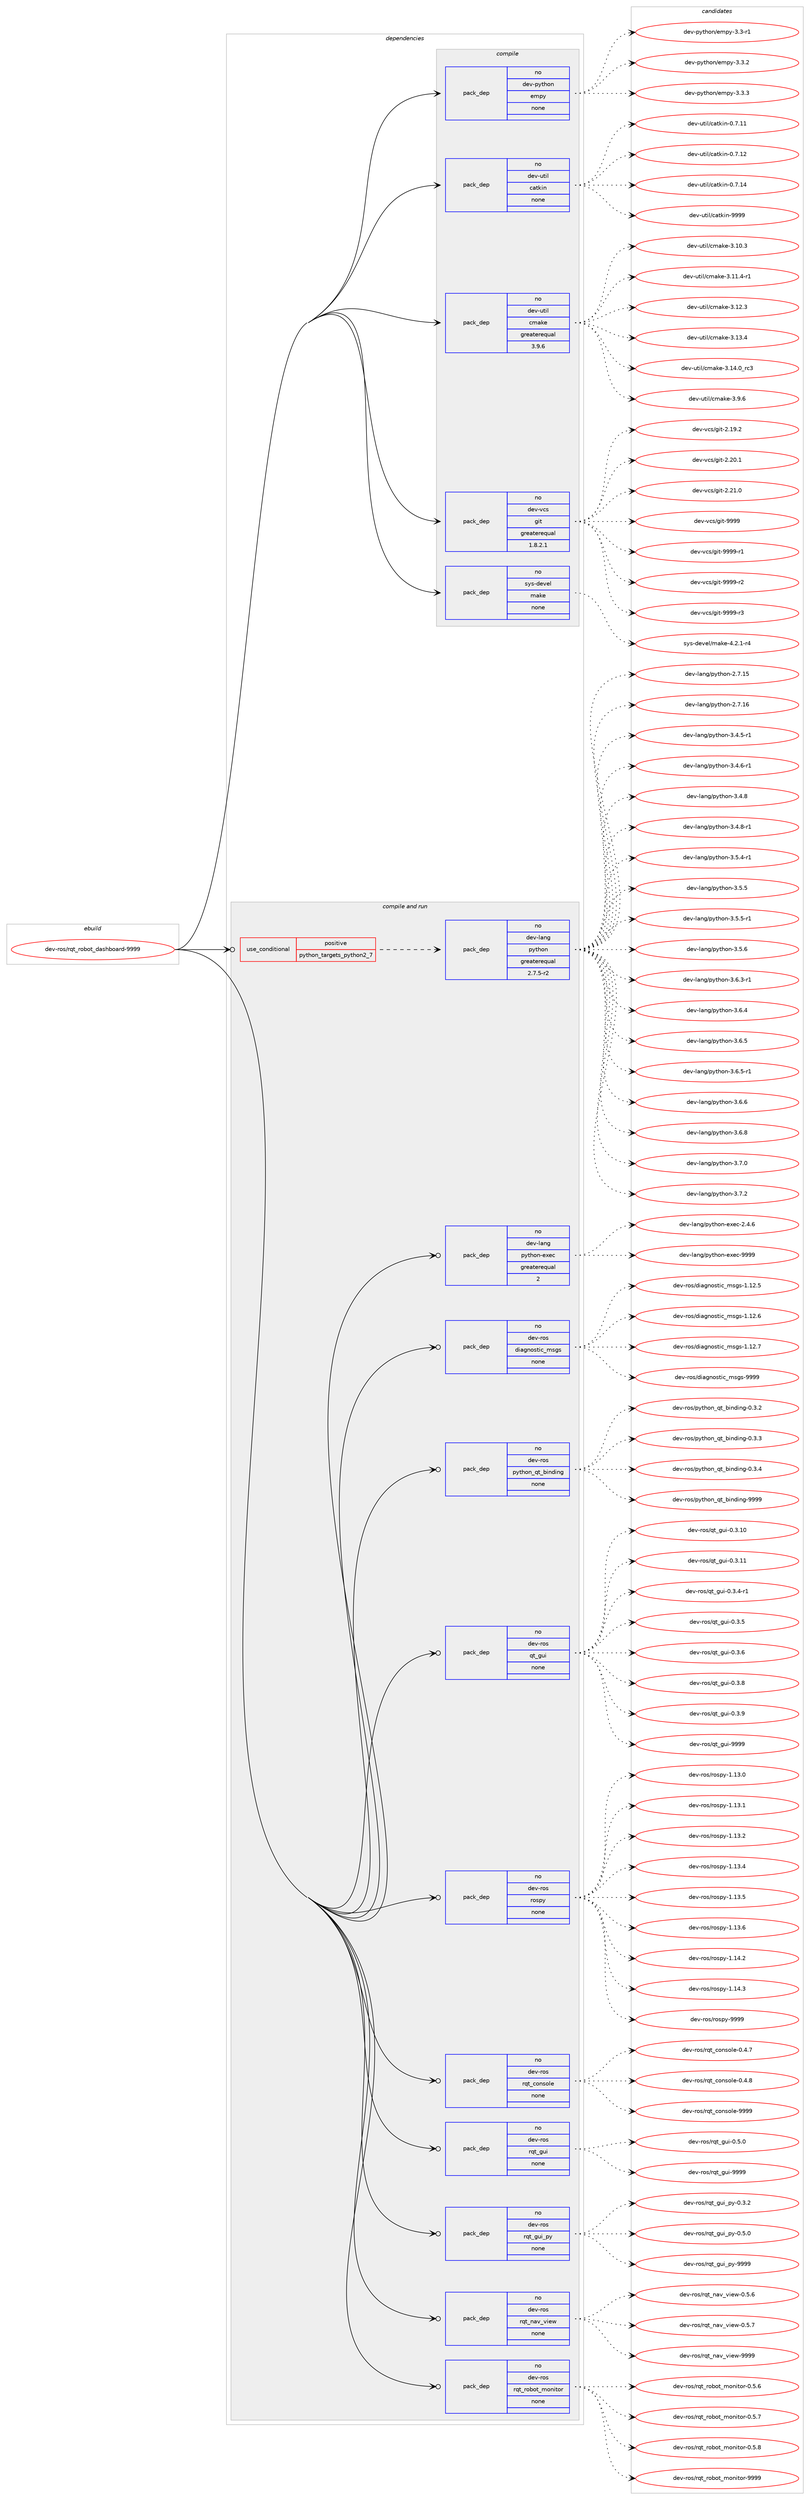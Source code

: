 digraph prolog {

# *************
# Graph options
# *************

newrank=true;
concentrate=true;
compound=true;
graph [rankdir=LR,fontname=Helvetica,fontsize=10,ranksep=1.5];#, ranksep=2.5, nodesep=0.2];
edge  [arrowhead=vee];
node  [fontname=Helvetica,fontsize=10];

# **********
# The ebuild
# **********

subgraph cluster_leftcol {
color=gray;
rank=same;
label=<<i>ebuild</i>>;
id [label="dev-ros/rqt_robot_dashboard-9999", color=red, width=4, href="../dev-ros/rqt_robot_dashboard-9999.svg"];
}

# ****************
# The dependencies
# ****************

subgraph cluster_midcol {
color=gray;
label=<<i>dependencies</i>>;
subgraph cluster_compile {
fillcolor="#eeeeee";
style=filled;
label=<<i>compile</i>>;
subgraph pack1055965 {
dependency1469891 [label=<<TABLE BORDER="0" CELLBORDER="1" CELLSPACING="0" CELLPADDING="4" WIDTH="220"><TR><TD ROWSPAN="6" CELLPADDING="30">pack_dep</TD></TR><TR><TD WIDTH="110">no</TD></TR><TR><TD>dev-python</TD></TR><TR><TD>empy</TD></TR><TR><TD>none</TD></TR><TR><TD></TD></TR></TABLE>>, shape=none, color=blue];
}
id:e -> dependency1469891:w [weight=20,style="solid",arrowhead="vee"];
subgraph pack1055966 {
dependency1469892 [label=<<TABLE BORDER="0" CELLBORDER="1" CELLSPACING="0" CELLPADDING="4" WIDTH="220"><TR><TD ROWSPAN="6" CELLPADDING="30">pack_dep</TD></TR><TR><TD WIDTH="110">no</TD></TR><TR><TD>dev-util</TD></TR><TR><TD>catkin</TD></TR><TR><TD>none</TD></TR><TR><TD></TD></TR></TABLE>>, shape=none, color=blue];
}
id:e -> dependency1469892:w [weight=20,style="solid",arrowhead="vee"];
subgraph pack1055967 {
dependency1469893 [label=<<TABLE BORDER="0" CELLBORDER="1" CELLSPACING="0" CELLPADDING="4" WIDTH="220"><TR><TD ROWSPAN="6" CELLPADDING="30">pack_dep</TD></TR><TR><TD WIDTH="110">no</TD></TR><TR><TD>dev-util</TD></TR><TR><TD>cmake</TD></TR><TR><TD>greaterequal</TD></TR><TR><TD>3.9.6</TD></TR></TABLE>>, shape=none, color=blue];
}
id:e -> dependency1469893:w [weight=20,style="solid",arrowhead="vee"];
subgraph pack1055968 {
dependency1469894 [label=<<TABLE BORDER="0" CELLBORDER="1" CELLSPACING="0" CELLPADDING="4" WIDTH="220"><TR><TD ROWSPAN="6" CELLPADDING="30">pack_dep</TD></TR><TR><TD WIDTH="110">no</TD></TR><TR><TD>dev-vcs</TD></TR><TR><TD>git</TD></TR><TR><TD>greaterequal</TD></TR><TR><TD>1.8.2.1</TD></TR></TABLE>>, shape=none, color=blue];
}
id:e -> dependency1469894:w [weight=20,style="solid",arrowhead="vee"];
subgraph pack1055969 {
dependency1469895 [label=<<TABLE BORDER="0" CELLBORDER="1" CELLSPACING="0" CELLPADDING="4" WIDTH="220"><TR><TD ROWSPAN="6" CELLPADDING="30">pack_dep</TD></TR><TR><TD WIDTH="110">no</TD></TR><TR><TD>sys-devel</TD></TR><TR><TD>make</TD></TR><TR><TD>none</TD></TR><TR><TD></TD></TR></TABLE>>, shape=none, color=blue];
}
id:e -> dependency1469895:w [weight=20,style="solid",arrowhead="vee"];
}
subgraph cluster_compileandrun {
fillcolor="#eeeeee";
style=filled;
label=<<i>compile and run</i>>;
subgraph cond390536 {
dependency1469896 [label=<<TABLE BORDER="0" CELLBORDER="1" CELLSPACING="0" CELLPADDING="4"><TR><TD ROWSPAN="3" CELLPADDING="10">use_conditional</TD></TR><TR><TD>positive</TD></TR><TR><TD>python_targets_python2_7</TD></TR></TABLE>>, shape=none, color=red];
subgraph pack1055970 {
dependency1469897 [label=<<TABLE BORDER="0" CELLBORDER="1" CELLSPACING="0" CELLPADDING="4" WIDTH="220"><TR><TD ROWSPAN="6" CELLPADDING="30">pack_dep</TD></TR><TR><TD WIDTH="110">no</TD></TR><TR><TD>dev-lang</TD></TR><TR><TD>python</TD></TR><TR><TD>greaterequal</TD></TR><TR><TD>2.7.5-r2</TD></TR></TABLE>>, shape=none, color=blue];
}
dependency1469896:e -> dependency1469897:w [weight=20,style="dashed",arrowhead="vee"];
}
id:e -> dependency1469896:w [weight=20,style="solid",arrowhead="odotvee"];
subgraph pack1055971 {
dependency1469898 [label=<<TABLE BORDER="0" CELLBORDER="1" CELLSPACING="0" CELLPADDING="4" WIDTH="220"><TR><TD ROWSPAN="6" CELLPADDING="30">pack_dep</TD></TR><TR><TD WIDTH="110">no</TD></TR><TR><TD>dev-lang</TD></TR><TR><TD>python-exec</TD></TR><TR><TD>greaterequal</TD></TR><TR><TD>2</TD></TR></TABLE>>, shape=none, color=blue];
}
id:e -> dependency1469898:w [weight=20,style="solid",arrowhead="odotvee"];
subgraph pack1055972 {
dependency1469899 [label=<<TABLE BORDER="0" CELLBORDER="1" CELLSPACING="0" CELLPADDING="4" WIDTH="220"><TR><TD ROWSPAN="6" CELLPADDING="30">pack_dep</TD></TR><TR><TD WIDTH="110">no</TD></TR><TR><TD>dev-ros</TD></TR><TR><TD>diagnostic_msgs</TD></TR><TR><TD>none</TD></TR><TR><TD></TD></TR></TABLE>>, shape=none, color=blue];
}
id:e -> dependency1469899:w [weight=20,style="solid",arrowhead="odotvee"];
subgraph pack1055973 {
dependency1469900 [label=<<TABLE BORDER="0" CELLBORDER="1" CELLSPACING="0" CELLPADDING="4" WIDTH="220"><TR><TD ROWSPAN="6" CELLPADDING="30">pack_dep</TD></TR><TR><TD WIDTH="110">no</TD></TR><TR><TD>dev-ros</TD></TR><TR><TD>python_qt_binding</TD></TR><TR><TD>none</TD></TR><TR><TD></TD></TR></TABLE>>, shape=none, color=blue];
}
id:e -> dependency1469900:w [weight=20,style="solid",arrowhead="odotvee"];
subgraph pack1055974 {
dependency1469901 [label=<<TABLE BORDER="0" CELLBORDER="1" CELLSPACING="0" CELLPADDING="4" WIDTH="220"><TR><TD ROWSPAN="6" CELLPADDING="30">pack_dep</TD></TR><TR><TD WIDTH="110">no</TD></TR><TR><TD>dev-ros</TD></TR><TR><TD>qt_gui</TD></TR><TR><TD>none</TD></TR><TR><TD></TD></TR></TABLE>>, shape=none, color=blue];
}
id:e -> dependency1469901:w [weight=20,style="solid",arrowhead="odotvee"];
subgraph pack1055975 {
dependency1469902 [label=<<TABLE BORDER="0" CELLBORDER="1" CELLSPACING="0" CELLPADDING="4" WIDTH="220"><TR><TD ROWSPAN="6" CELLPADDING="30">pack_dep</TD></TR><TR><TD WIDTH="110">no</TD></TR><TR><TD>dev-ros</TD></TR><TR><TD>rospy</TD></TR><TR><TD>none</TD></TR><TR><TD></TD></TR></TABLE>>, shape=none, color=blue];
}
id:e -> dependency1469902:w [weight=20,style="solid",arrowhead="odotvee"];
subgraph pack1055976 {
dependency1469903 [label=<<TABLE BORDER="0" CELLBORDER="1" CELLSPACING="0" CELLPADDING="4" WIDTH="220"><TR><TD ROWSPAN="6" CELLPADDING="30">pack_dep</TD></TR><TR><TD WIDTH="110">no</TD></TR><TR><TD>dev-ros</TD></TR><TR><TD>rqt_console</TD></TR><TR><TD>none</TD></TR><TR><TD></TD></TR></TABLE>>, shape=none, color=blue];
}
id:e -> dependency1469903:w [weight=20,style="solid",arrowhead="odotvee"];
subgraph pack1055977 {
dependency1469904 [label=<<TABLE BORDER="0" CELLBORDER="1" CELLSPACING="0" CELLPADDING="4" WIDTH="220"><TR><TD ROWSPAN="6" CELLPADDING="30">pack_dep</TD></TR><TR><TD WIDTH="110">no</TD></TR><TR><TD>dev-ros</TD></TR><TR><TD>rqt_gui</TD></TR><TR><TD>none</TD></TR><TR><TD></TD></TR></TABLE>>, shape=none, color=blue];
}
id:e -> dependency1469904:w [weight=20,style="solid",arrowhead="odotvee"];
subgraph pack1055978 {
dependency1469905 [label=<<TABLE BORDER="0" CELLBORDER="1" CELLSPACING="0" CELLPADDING="4" WIDTH="220"><TR><TD ROWSPAN="6" CELLPADDING="30">pack_dep</TD></TR><TR><TD WIDTH="110">no</TD></TR><TR><TD>dev-ros</TD></TR><TR><TD>rqt_gui_py</TD></TR><TR><TD>none</TD></TR><TR><TD></TD></TR></TABLE>>, shape=none, color=blue];
}
id:e -> dependency1469905:w [weight=20,style="solid",arrowhead="odotvee"];
subgraph pack1055979 {
dependency1469906 [label=<<TABLE BORDER="0" CELLBORDER="1" CELLSPACING="0" CELLPADDING="4" WIDTH="220"><TR><TD ROWSPAN="6" CELLPADDING="30">pack_dep</TD></TR><TR><TD WIDTH="110">no</TD></TR><TR><TD>dev-ros</TD></TR><TR><TD>rqt_nav_view</TD></TR><TR><TD>none</TD></TR><TR><TD></TD></TR></TABLE>>, shape=none, color=blue];
}
id:e -> dependency1469906:w [weight=20,style="solid",arrowhead="odotvee"];
subgraph pack1055980 {
dependency1469907 [label=<<TABLE BORDER="0" CELLBORDER="1" CELLSPACING="0" CELLPADDING="4" WIDTH="220"><TR><TD ROWSPAN="6" CELLPADDING="30">pack_dep</TD></TR><TR><TD WIDTH="110">no</TD></TR><TR><TD>dev-ros</TD></TR><TR><TD>rqt_robot_monitor</TD></TR><TR><TD>none</TD></TR><TR><TD></TD></TR></TABLE>>, shape=none, color=blue];
}
id:e -> dependency1469907:w [weight=20,style="solid",arrowhead="odotvee"];
}
subgraph cluster_run {
fillcolor="#eeeeee";
style=filled;
label=<<i>run</i>>;
}
}

# **************
# The candidates
# **************

subgraph cluster_choices {
rank=same;
color=gray;
label=<<i>candidates</i>>;

subgraph choice1055965 {
color=black;
nodesep=1;
choice1001011184511212111610411111047101109112121455146514511449 [label="dev-python/empy-3.3-r1", color=red, width=4,href="../dev-python/empy-3.3-r1.svg"];
choice1001011184511212111610411111047101109112121455146514650 [label="dev-python/empy-3.3.2", color=red, width=4,href="../dev-python/empy-3.3.2.svg"];
choice1001011184511212111610411111047101109112121455146514651 [label="dev-python/empy-3.3.3", color=red, width=4,href="../dev-python/empy-3.3.3.svg"];
dependency1469891:e -> choice1001011184511212111610411111047101109112121455146514511449:w [style=dotted,weight="100"];
dependency1469891:e -> choice1001011184511212111610411111047101109112121455146514650:w [style=dotted,weight="100"];
dependency1469891:e -> choice1001011184511212111610411111047101109112121455146514651:w [style=dotted,weight="100"];
}
subgraph choice1055966 {
color=black;
nodesep=1;
choice1001011184511711610510847999711610710511045484655464949 [label="dev-util/catkin-0.7.11", color=red, width=4,href="../dev-util/catkin-0.7.11.svg"];
choice1001011184511711610510847999711610710511045484655464950 [label="dev-util/catkin-0.7.12", color=red, width=4,href="../dev-util/catkin-0.7.12.svg"];
choice1001011184511711610510847999711610710511045484655464952 [label="dev-util/catkin-0.7.14", color=red, width=4,href="../dev-util/catkin-0.7.14.svg"];
choice100101118451171161051084799971161071051104557575757 [label="dev-util/catkin-9999", color=red, width=4,href="../dev-util/catkin-9999.svg"];
dependency1469892:e -> choice1001011184511711610510847999711610710511045484655464949:w [style=dotted,weight="100"];
dependency1469892:e -> choice1001011184511711610510847999711610710511045484655464950:w [style=dotted,weight="100"];
dependency1469892:e -> choice1001011184511711610510847999711610710511045484655464952:w [style=dotted,weight="100"];
dependency1469892:e -> choice100101118451171161051084799971161071051104557575757:w [style=dotted,weight="100"];
}
subgraph choice1055967 {
color=black;
nodesep=1;
choice1001011184511711610510847991099710710145514649484651 [label="dev-util/cmake-3.10.3", color=red, width=4,href="../dev-util/cmake-3.10.3.svg"];
choice10010111845117116105108479910997107101455146494946524511449 [label="dev-util/cmake-3.11.4-r1", color=red, width=4,href="../dev-util/cmake-3.11.4-r1.svg"];
choice1001011184511711610510847991099710710145514649504651 [label="dev-util/cmake-3.12.3", color=red, width=4,href="../dev-util/cmake-3.12.3.svg"];
choice1001011184511711610510847991099710710145514649514652 [label="dev-util/cmake-3.13.4", color=red, width=4,href="../dev-util/cmake-3.13.4.svg"];
choice1001011184511711610510847991099710710145514649524648951149951 [label="dev-util/cmake-3.14.0_rc3", color=red, width=4,href="../dev-util/cmake-3.14.0_rc3.svg"];
choice10010111845117116105108479910997107101455146574654 [label="dev-util/cmake-3.9.6", color=red, width=4,href="../dev-util/cmake-3.9.6.svg"];
dependency1469893:e -> choice1001011184511711610510847991099710710145514649484651:w [style=dotted,weight="100"];
dependency1469893:e -> choice10010111845117116105108479910997107101455146494946524511449:w [style=dotted,weight="100"];
dependency1469893:e -> choice1001011184511711610510847991099710710145514649504651:w [style=dotted,weight="100"];
dependency1469893:e -> choice1001011184511711610510847991099710710145514649514652:w [style=dotted,weight="100"];
dependency1469893:e -> choice1001011184511711610510847991099710710145514649524648951149951:w [style=dotted,weight="100"];
dependency1469893:e -> choice10010111845117116105108479910997107101455146574654:w [style=dotted,weight="100"];
}
subgraph choice1055968 {
color=black;
nodesep=1;
choice10010111845118991154710310511645504649574650 [label="dev-vcs/git-2.19.2", color=red, width=4,href="../dev-vcs/git-2.19.2.svg"];
choice10010111845118991154710310511645504650484649 [label="dev-vcs/git-2.20.1", color=red, width=4,href="../dev-vcs/git-2.20.1.svg"];
choice10010111845118991154710310511645504650494648 [label="dev-vcs/git-2.21.0", color=red, width=4,href="../dev-vcs/git-2.21.0.svg"];
choice1001011184511899115471031051164557575757 [label="dev-vcs/git-9999", color=red, width=4,href="../dev-vcs/git-9999.svg"];
choice10010111845118991154710310511645575757574511449 [label="dev-vcs/git-9999-r1", color=red, width=4,href="../dev-vcs/git-9999-r1.svg"];
choice10010111845118991154710310511645575757574511450 [label="dev-vcs/git-9999-r2", color=red, width=4,href="../dev-vcs/git-9999-r2.svg"];
choice10010111845118991154710310511645575757574511451 [label="dev-vcs/git-9999-r3", color=red, width=4,href="../dev-vcs/git-9999-r3.svg"];
dependency1469894:e -> choice10010111845118991154710310511645504649574650:w [style=dotted,weight="100"];
dependency1469894:e -> choice10010111845118991154710310511645504650484649:w [style=dotted,weight="100"];
dependency1469894:e -> choice10010111845118991154710310511645504650494648:w [style=dotted,weight="100"];
dependency1469894:e -> choice1001011184511899115471031051164557575757:w [style=dotted,weight="100"];
dependency1469894:e -> choice10010111845118991154710310511645575757574511449:w [style=dotted,weight="100"];
dependency1469894:e -> choice10010111845118991154710310511645575757574511450:w [style=dotted,weight="100"];
dependency1469894:e -> choice10010111845118991154710310511645575757574511451:w [style=dotted,weight="100"];
}
subgraph choice1055969 {
color=black;
nodesep=1;
choice1151211154510010111810110847109971071014552465046494511452 [label="sys-devel/make-4.2.1-r4", color=red, width=4,href="../sys-devel/make-4.2.1-r4.svg"];
dependency1469895:e -> choice1151211154510010111810110847109971071014552465046494511452:w [style=dotted,weight="100"];
}
subgraph choice1055970 {
color=black;
nodesep=1;
choice10010111845108971101034711212111610411111045504655464953 [label="dev-lang/python-2.7.15", color=red, width=4,href="../dev-lang/python-2.7.15.svg"];
choice10010111845108971101034711212111610411111045504655464954 [label="dev-lang/python-2.7.16", color=red, width=4,href="../dev-lang/python-2.7.16.svg"];
choice1001011184510897110103471121211161041111104551465246534511449 [label="dev-lang/python-3.4.5-r1", color=red, width=4,href="../dev-lang/python-3.4.5-r1.svg"];
choice1001011184510897110103471121211161041111104551465246544511449 [label="dev-lang/python-3.4.6-r1", color=red, width=4,href="../dev-lang/python-3.4.6-r1.svg"];
choice100101118451089711010347112121116104111110455146524656 [label="dev-lang/python-3.4.8", color=red, width=4,href="../dev-lang/python-3.4.8.svg"];
choice1001011184510897110103471121211161041111104551465246564511449 [label="dev-lang/python-3.4.8-r1", color=red, width=4,href="../dev-lang/python-3.4.8-r1.svg"];
choice1001011184510897110103471121211161041111104551465346524511449 [label="dev-lang/python-3.5.4-r1", color=red, width=4,href="../dev-lang/python-3.5.4-r1.svg"];
choice100101118451089711010347112121116104111110455146534653 [label="dev-lang/python-3.5.5", color=red, width=4,href="../dev-lang/python-3.5.5.svg"];
choice1001011184510897110103471121211161041111104551465346534511449 [label="dev-lang/python-3.5.5-r1", color=red, width=4,href="../dev-lang/python-3.5.5-r1.svg"];
choice100101118451089711010347112121116104111110455146534654 [label="dev-lang/python-3.5.6", color=red, width=4,href="../dev-lang/python-3.5.6.svg"];
choice1001011184510897110103471121211161041111104551465446514511449 [label="dev-lang/python-3.6.3-r1", color=red, width=4,href="../dev-lang/python-3.6.3-r1.svg"];
choice100101118451089711010347112121116104111110455146544652 [label="dev-lang/python-3.6.4", color=red, width=4,href="../dev-lang/python-3.6.4.svg"];
choice100101118451089711010347112121116104111110455146544653 [label="dev-lang/python-3.6.5", color=red, width=4,href="../dev-lang/python-3.6.5.svg"];
choice1001011184510897110103471121211161041111104551465446534511449 [label="dev-lang/python-3.6.5-r1", color=red, width=4,href="../dev-lang/python-3.6.5-r1.svg"];
choice100101118451089711010347112121116104111110455146544654 [label="dev-lang/python-3.6.6", color=red, width=4,href="../dev-lang/python-3.6.6.svg"];
choice100101118451089711010347112121116104111110455146544656 [label="dev-lang/python-3.6.8", color=red, width=4,href="../dev-lang/python-3.6.8.svg"];
choice100101118451089711010347112121116104111110455146554648 [label="dev-lang/python-3.7.0", color=red, width=4,href="../dev-lang/python-3.7.0.svg"];
choice100101118451089711010347112121116104111110455146554650 [label="dev-lang/python-3.7.2", color=red, width=4,href="../dev-lang/python-3.7.2.svg"];
dependency1469897:e -> choice10010111845108971101034711212111610411111045504655464953:w [style=dotted,weight="100"];
dependency1469897:e -> choice10010111845108971101034711212111610411111045504655464954:w [style=dotted,weight="100"];
dependency1469897:e -> choice1001011184510897110103471121211161041111104551465246534511449:w [style=dotted,weight="100"];
dependency1469897:e -> choice1001011184510897110103471121211161041111104551465246544511449:w [style=dotted,weight="100"];
dependency1469897:e -> choice100101118451089711010347112121116104111110455146524656:w [style=dotted,weight="100"];
dependency1469897:e -> choice1001011184510897110103471121211161041111104551465246564511449:w [style=dotted,weight="100"];
dependency1469897:e -> choice1001011184510897110103471121211161041111104551465346524511449:w [style=dotted,weight="100"];
dependency1469897:e -> choice100101118451089711010347112121116104111110455146534653:w [style=dotted,weight="100"];
dependency1469897:e -> choice1001011184510897110103471121211161041111104551465346534511449:w [style=dotted,weight="100"];
dependency1469897:e -> choice100101118451089711010347112121116104111110455146534654:w [style=dotted,weight="100"];
dependency1469897:e -> choice1001011184510897110103471121211161041111104551465446514511449:w [style=dotted,weight="100"];
dependency1469897:e -> choice100101118451089711010347112121116104111110455146544652:w [style=dotted,weight="100"];
dependency1469897:e -> choice100101118451089711010347112121116104111110455146544653:w [style=dotted,weight="100"];
dependency1469897:e -> choice1001011184510897110103471121211161041111104551465446534511449:w [style=dotted,weight="100"];
dependency1469897:e -> choice100101118451089711010347112121116104111110455146544654:w [style=dotted,weight="100"];
dependency1469897:e -> choice100101118451089711010347112121116104111110455146544656:w [style=dotted,weight="100"];
dependency1469897:e -> choice100101118451089711010347112121116104111110455146554648:w [style=dotted,weight="100"];
dependency1469897:e -> choice100101118451089711010347112121116104111110455146554650:w [style=dotted,weight="100"];
}
subgraph choice1055971 {
color=black;
nodesep=1;
choice1001011184510897110103471121211161041111104510112010199455046524654 [label="dev-lang/python-exec-2.4.6", color=red, width=4,href="../dev-lang/python-exec-2.4.6.svg"];
choice10010111845108971101034711212111610411111045101120101994557575757 [label="dev-lang/python-exec-9999", color=red, width=4,href="../dev-lang/python-exec-9999.svg"];
dependency1469898:e -> choice1001011184510897110103471121211161041111104510112010199455046524654:w [style=dotted,weight="100"];
dependency1469898:e -> choice10010111845108971101034711212111610411111045101120101994557575757:w [style=dotted,weight="100"];
}
subgraph choice1055972 {
color=black;
nodesep=1;
choice100101118451141111154710010597103110111115116105999510911510311545494649504653 [label="dev-ros/diagnostic_msgs-1.12.5", color=red, width=4,href="../dev-ros/diagnostic_msgs-1.12.5.svg"];
choice100101118451141111154710010597103110111115116105999510911510311545494649504654 [label="dev-ros/diagnostic_msgs-1.12.6", color=red, width=4,href="../dev-ros/diagnostic_msgs-1.12.6.svg"];
choice100101118451141111154710010597103110111115116105999510911510311545494649504655 [label="dev-ros/diagnostic_msgs-1.12.7", color=red, width=4,href="../dev-ros/diagnostic_msgs-1.12.7.svg"];
choice10010111845114111115471001059710311011111511610599951091151031154557575757 [label="dev-ros/diagnostic_msgs-9999", color=red, width=4,href="../dev-ros/diagnostic_msgs-9999.svg"];
dependency1469899:e -> choice100101118451141111154710010597103110111115116105999510911510311545494649504653:w [style=dotted,weight="100"];
dependency1469899:e -> choice100101118451141111154710010597103110111115116105999510911510311545494649504654:w [style=dotted,weight="100"];
dependency1469899:e -> choice100101118451141111154710010597103110111115116105999510911510311545494649504655:w [style=dotted,weight="100"];
dependency1469899:e -> choice10010111845114111115471001059710311011111511610599951091151031154557575757:w [style=dotted,weight="100"];
}
subgraph choice1055973 {
color=black;
nodesep=1;
choice1001011184511411111547112121116104111110951131169598105110100105110103454846514650 [label="dev-ros/python_qt_binding-0.3.2", color=red, width=4,href="../dev-ros/python_qt_binding-0.3.2.svg"];
choice1001011184511411111547112121116104111110951131169598105110100105110103454846514651 [label="dev-ros/python_qt_binding-0.3.3", color=red, width=4,href="../dev-ros/python_qt_binding-0.3.3.svg"];
choice1001011184511411111547112121116104111110951131169598105110100105110103454846514652 [label="dev-ros/python_qt_binding-0.3.4", color=red, width=4,href="../dev-ros/python_qt_binding-0.3.4.svg"];
choice10010111845114111115471121211161041111109511311695981051101001051101034557575757 [label="dev-ros/python_qt_binding-9999", color=red, width=4,href="../dev-ros/python_qt_binding-9999.svg"];
dependency1469900:e -> choice1001011184511411111547112121116104111110951131169598105110100105110103454846514650:w [style=dotted,weight="100"];
dependency1469900:e -> choice1001011184511411111547112121116104111110951131169598105110100105110103454846514651:w [style=dotted,weight="100"];
dependency1469900:e -> choice1001011184511411111547112121116104111110951131169598105110100105110103454846514652:w [style=dotted,weight="100"];
dependency1469900:e -> choice10010111845114111115471121211161041111109511311695981051101001051101034557575757:w [style=dotted,weight="100"];
}
subgraph choice1055974 {
color=black;
nodesep=1;
choice10010111845114111115471131169510311710545484651464948 [label="dev-ros/qt_gui-0.3.10", color=red, width=4,href="../dev-ros/qt_gui-0.3.10.svg"];
choice10010111845114111115471131169510311710545484651464949 [label="dev-ros/qt_gui-0.3.11", color=red, width=4,href="../dev-ros/qt_gui-0.3.11.svg"];
choice1001011184511411111547113116951031171054548465146524511449 [label="dev-ros/qt_gui-0.3.4-r1", color=red, width=4,href="../dev-ros/qt_gui-0.3.4-r1.svg"];
choice100101118451141111154711311695103117105454846514653 [label="dev-ros/qt_gui-0.3.5", color=red, width=4,href="../dev-ros/qt_gui-0.3.5.svg"];
choice100101118451141111154711311695103117105454846514654 [label="dev-ros/qt_gui-0.3.6", color=red, width=4,href="../dev-ros/qt_gui-0.3.6.svg"];
choice100101118451141111154711311695103117105454846514656 [label="dev-ros/qt_gui-0.3.8", color=red, width=4,href="../dev-ros/qt_gui-0.3.8.svg"];
choice100101118451141111154711311695103117105454846514657 [label="dev-ros/qt_gui-0.3.9", color=red, width=4,href="../dev-ros/qt_gui-0.3.9.svg"];
choice1001011184511411111547113116951031171054557575757 [label="dev-ros/qt_gui-9999", color=red, width=4,href="../dev-ros/qt_gui-9999.svg"];
dependency1469901:e -> choice10010111845114111115471131169510311710545484651464948:w [style=dotted,weight="100"];
dependency1469901:e -> choice10010111845114111115471131169510311710545484651464949:w [style=dotted,weight="100"];
dependency1469901:e -> choice1001011184511411111547113116951031171054548465146524511449:w [style=dotted,weight="100"];
dependency1469901:e -> choice100101118451141111154711311695103117105454846514653:w [style=dotted,weight="100"];
dependency1469901:e -> choice100101118451141111154711311695103117105454846514654:w [style=dotted,weight="100"];
dependency1469901:e -> choice100101118451141111154711311695103117105454846514656:w [style=dotted,weight="100"];
dependency1469901:e -> choice100101118451141111154711311695103117105454846514657:w [style=dotted,weight="100"];
dependency1469901:e -> choice1001011184511411111547113116951031171054557575757:w [style=dotted,weight="100"];
}
subgraph choice1055975 {
color=black;
nodesep=1;
choice100101118451141111154711411111511212145494649514648 [label="dev-ros/rospy-1.13.0", color=red, width=4,href="../dev-ros/rospy-1.13.0.svg"];
choice100101118451141111154711411111511212145494649514649 [label="dev-ros/rospy-1.13.1", color=red, width=4,href="../dev-ros/rospy-1.13.1.svg"];
choice100101118451141111154711411111511212145494649514650 [label="dev-ros/rospy-1.13.2", color=red, width=4,href="../dev-ros/rospy-1.13.2.svg"];
choice100101118451141111154711411111511212145494649514652 [label="dev-ros/rospy-1.13.4", color=red, width=4,href="../dev-ros/rospy-1.13.4.svg"];
choice100101118451141111154711411111511212145494649514653 [label="dev-ros/rospy-1.13.5", color=red, width=4,href="../dev-ros/rospy-1.13.5.svg"];
choice100101118451141111154711411111511212145494649514654 [label="dev-ros/rospy-1.13.6", color=red, width=4,href="../dev-ros/rospy-1.13.6.svg"];
choice100101118451141111154711411111511212145494649524650 [label="dev-ros/rospy-1.14.2", color=red, width=4,href="../dev-ros/rospy-1.14.2.svg"];
choice100101118451141111154711411111511212145494649524651 [label="dev-ros/rospy-1.14.3", color=red, width=4,href="../dev-ros/rospy-1.14.3.svg"];
choice10010111845114111115471141111151121214557575757 [label="dev-ros/rospy-9999", color=red, width=4,href="../dev-ros/rospy-9999.svg"];
dependency1469902:e -> choice100101118451141111154711411111511212145494649514648:w [style=dotted,weight="100"];
dependency1469902:e -> choice100101118451141111154711411111511212145494649514649:w [style=dotted,weight="100"];
dependency1469902:e -> choice100101118451141111154711411111511212145494649514650:w [style=dotted,weight="100"];
dependency1469902:e -> choice100101118451141111154711411111511212145494649514652:w [style=dotted,weight="100"];
dependency1469902:e -> choice100101118451141111154711411111511212145494649514653:w [style=dotted,weight="100"];
dependency1469902:e -> choice100101118451141111154711411111511212145494649514654:w [style=dotted,weight="100"];
dependency1469902:e -> choice100101118451141111154711411111511212145494649524650:w [style=dotted,weight="100"];
dependency1469902:e -> choice100101118451141111154711411111511212145494649524651:w [style=dotted,weight="100"];
dependency1469902:e -> choice10010111845114111115471141111151121214557575757:w [style=dotted,weight="100"];
}
subgraph choice1055976 {
color=black;
nodesep=1;
choice10010111845114111115471141131169599111110115111108101454846524655 [label="dev-ros/rqt_console-0.4.7", color=red, width=4,href="../dev-ros/rqt_console-0.4.7.svg"];
choice10010111845114111115471141131169599111110115111108101454846524656 [label="dev-ros/rqt_console-0.4.8", color=red, width=4,href="../dev-ros/rqt_console-0.4.8.svg"];
choice100101118451141111154711411311695991111101151111081014557575757 [label="dev-ros/rqt_console-9999", color=red, width=4,href="../dev-ros/rqt_console-9999.svg"];
dependency1469903:e -> choice10010111845114111115471141131169599111110115111108101454846524655:w [style=dotted,weight="100"];
dependency1469903:e -> choice10010111845114111115471141131169599111110115111108101454846524656:w [style=dotted,weight="100"];
dependency1469903:e -> choice100101118451141111154711411311695991111101151111081014557575757:w [style=dotted,weight="100"];
}
subgraph choice1055977 {
color=black;
nodesep=1;
choice100101118451141111154711411311695103117105454846534648 [label="dev-ros/rqt_gui-0.5.0", color=red, width=4,href="../dev-ros/rqt_gui-0.5.0.svg"];
choice1001011184511411111547114113116951031171054557575757 [label="dev-ros/rqt_gui-9999", color=red, width=4,href="../dev-ros/rqt_gui-9999.svg"];
dependency1469904:e -> choice100101118451141111154711411311695103117105454846534648:w [style=dotted,weight="100"];
dependency1469904:e -> choice1001011184511411111547114113116951031171054557575757:w [style=dotted,weight="100"];
}
subgraph choice1055978 {
color=black;
nodesep=1;
choice10010111845114111115471141131169510311710595112121454846514650 [label="dev-ros/rqt_gui_py-0.3.2", color=red, width=4,href="../dev-ros/rqt_gui_py-0.3.2.svg"];
choice10010111845114111115471141131169510311710595112121454846534648 [label="dev-ros/rqt_gui_py-0.5.0", color=red, width=4,href="../dev-ros/rqt_gui_py-0.5.0.svg"];
choice100101118451141111154711411311695103117105951121214557575757 [label="dev-ros/rqt_gui_py-9999", color=red, width=4,href="../dev-ros/rqt_gui_py-9999.svg"];
dependency1469905:e -> choice10010111845114111115471141131169510311710595112121454846514650:w [style=dotted,weight="100"];
dependency1469905:e -> choice10010111845114111115471141131169510311710595112121454846534648:w [style=dotted,weight="100"];
dependency1469905:e -> choice100101118451141111154711411311695103117105951121214557575757:w [style=dotted,weight="100"];
}
subgraph choice1055979 {
color=black;
nodesep=1;
choice1001011184511411111547114113116951109711895118105101119454846534654 [label="dev-ros/rqt_nav_view-0.5.6", color=red, width=4,href="../dev-ros/rqt_nav_view-0.5.6.svg"];
choice1001011184511411111547114113116951109711895118105101119454846534655 [label="dev-ros/rqt_nav_view-0.5.7", color=red, width=4,href="../dev-ros/rqt_nav_view-0.5.7.svg"];
choice10010111845114111115471141131169511097118951181051011194557575757 [label="dev-ros/rqt_nav_view-9999", color=red, width=4,href="../dev-ros/rqt_nav_view-9999.svg"];
dependency1469906:e -> choice1001011184511411111547114113116951109711895118105101119454846534654:w [style=dotted,weight="100"];
dependency1469906:e -> choice1001011184511411111547114113116951109711895118105101119454846534655:w [style=dotted,weight="100"];
dependency1469906:e -> choice10010111845114111115471141131169511097118951181051011194557575757:w [style=dotted,weight="100"];
}
subgraph choice1055980 {
color=black;
nodesep=1;
choice1001011184511411111547114113116951141119811111695109111110105116111114454846534654 [label="dev-ros/rqt_robot_monitor-0.5.6", color=red, width=4,href="../dev-ros/rqt_robot_monitor-0.5.6.svg"];
choice1001011184511411111547114113116951141119811111695109111110105116111114454846534655 [label="dev-ros/rqt_robot_monitor-0.5.7", color=red, width=4,href="../dev-ros/rqt_robot_monitor-0.5.7.svg"];
choice1001011184511411111547114113116951141119811111695109111110105116111114454846534656 [label="dev-ros/rqt_robot_monitor-0.5.8", color=red, width=4,href="../dev-ros/rqt_robot_monitor-0.5.8.svg"];
choice10010111845114111115471141131169511411198111116951091111101051161111144557575757 [label="dev-ros/rqt_robot_monitor-9999", color=red, width=4,href="../dev-ros/rqt_robot_monitor-9999.svg"];
dependency1469907:e -> choice1001011184511411111547114113116951141119811111695109111110105116111114454846534654:w [style=dotted,weight="100"];
dependency1469907:e -> choice1001011184511411111547114113116951141119811111695109111110105116111114454846534655:w [style=dotted,weight="100"];
dependency1469907:e -> choice1001011184511411111547114113116951141119811111695109111110105116111114454846534656:w [style=dotted,weight="100"];
dependency1469907:e -> choice10010111845114111115471141131169511411198111116951091111101051161111144557575757:w [style=dotted,weight="100"];
}
}

}
